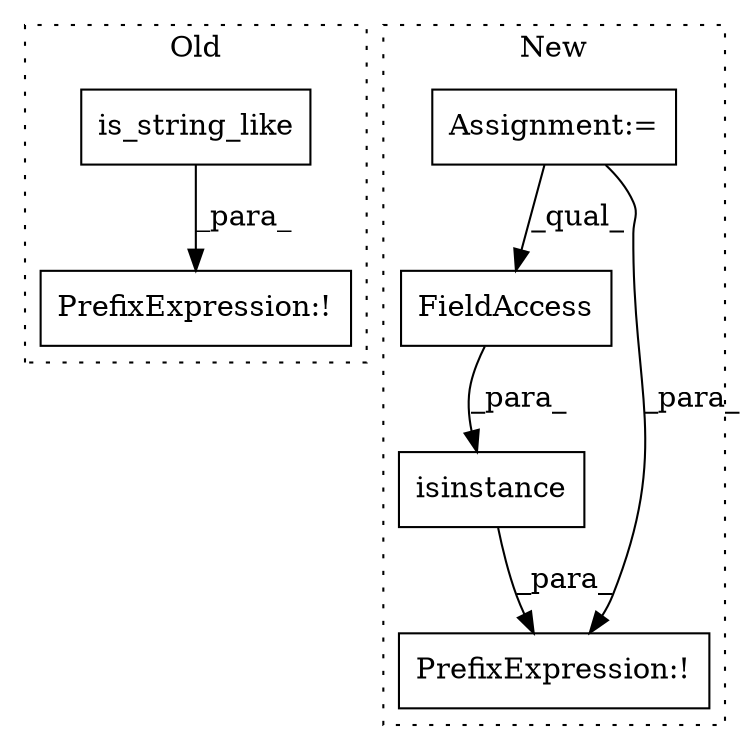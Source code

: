 digraph G {
subgraph cluster0 {
1 [label="is_string_like" a="32" s="15415,15433" l="15,1" shape="box"];
5 [label="PrefixExpression:!" a="38" s="15414" l="1" shape="box"];
label = "Old";
style="dotted";
}
subgraph cluster1 {
2 [label="isinstance" a="32" s="15388,15419" l="11,1" shape="box"];
3 [label="FieldAccess" a="22" s="15403" l="16" shape="box"];
4 [label="Assignment:=" a="7" s="15320" l="3" shape="box"];
6 [label="PrefixExpression:!" a="38" s="15387" l="1" shape="box"];
label = "New";
style="dotted";
}
1 -> 5 [label="_para_"];
2 -> 6 [label="_para_"];
3 -> 2 [label="_para_"];
4 -> 3 [label="_qual_"];
4 -> 6 [label="_para_"];
}